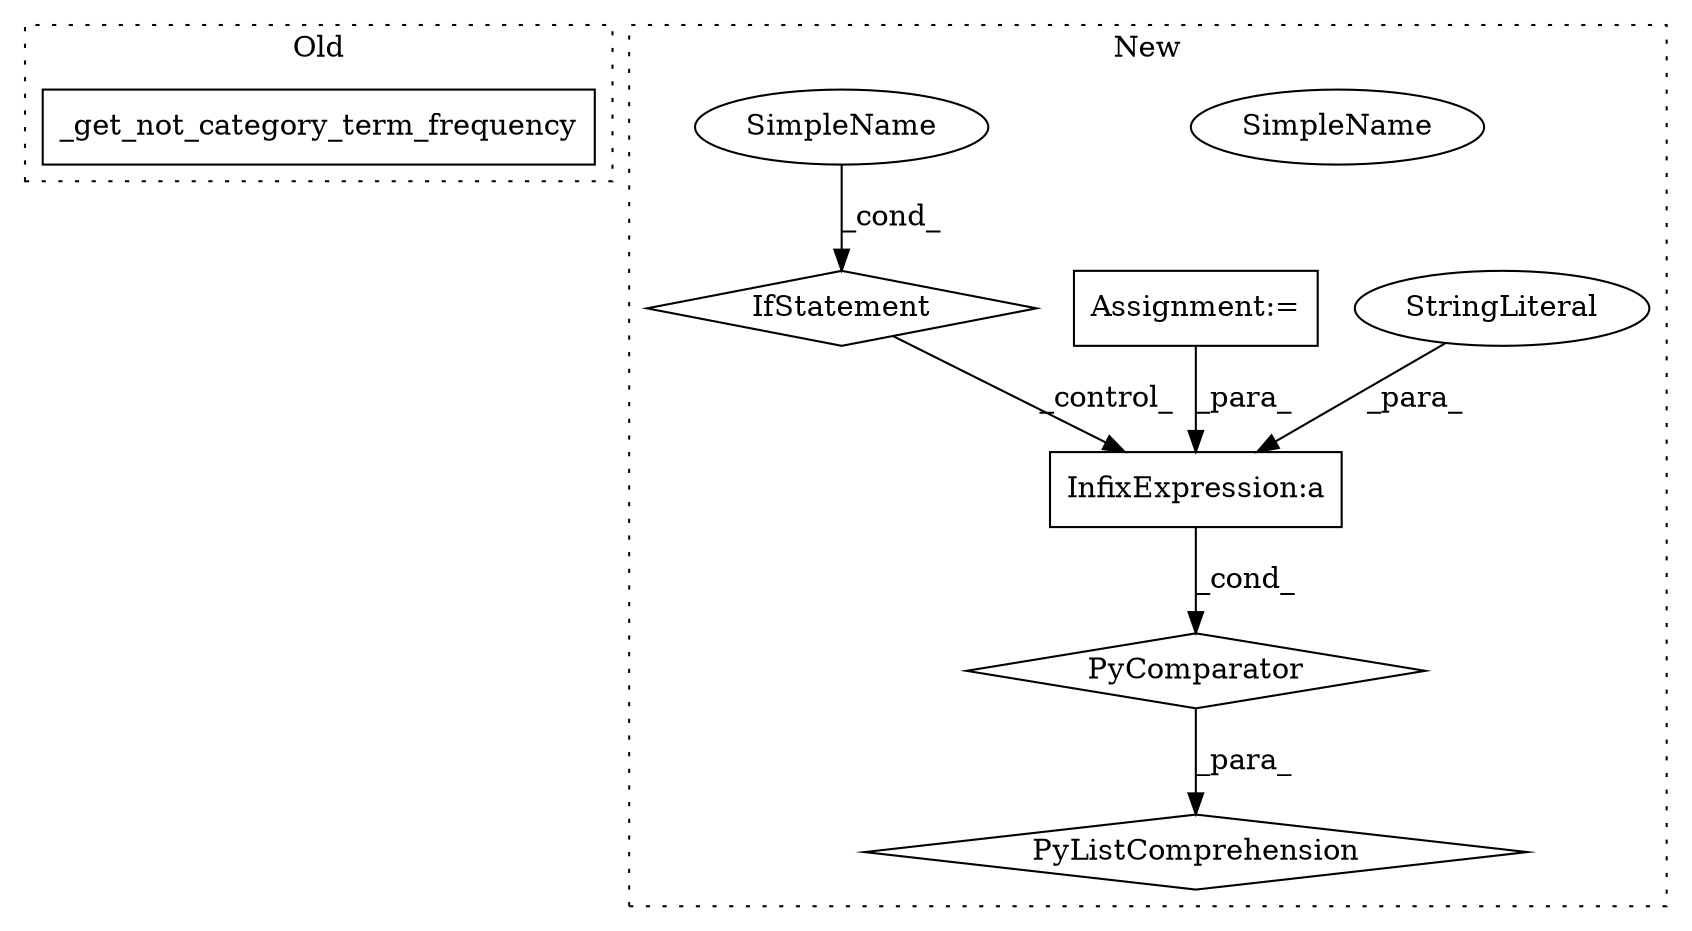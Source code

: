 digraph G {
subgraph cluster0 {
1 [label="_get_not_category_term_frequency" a="32" s="11683,11735" l="33,1" shape="box"];
label = "Old";
style="dotted";
}
subgraph cluster1 {
2 [label="PyListComprehension" a="109" s="15145" l="111" shape="diamond"];
3 [label="InfixExpression:a" a="27" s="15147" l="3" shape="box"];
4 [label="StringLiteral" a="45" s="15150" l="7" shape="ellipse"];
5 [label="PyComparator" a="113" s="15216" l="32" shape="diamond"];
6 [label="IfStatement" a="25" s="15216" l="32" shape="diamond"];
7 [label="SimpleName" a="42" s="15243" l="5" shape="ellipse"];
8 [label="Assignment:=" a="7" s="15216" l="32" shape="box"];
9 [label="SimpleName" a="42" s="15243" l="5" shape="ellipse"];
label = "New";
style="dotted";
}
3 -> 5 [label="_cond_"];
4 -> 3 [label="_para_"];
5 -> 2 [label="_para_"];
6 -> 3 [label="_control_"];
8 -> 3 [label="_para_"];
9 -> 6 [label="_cond_"];
}